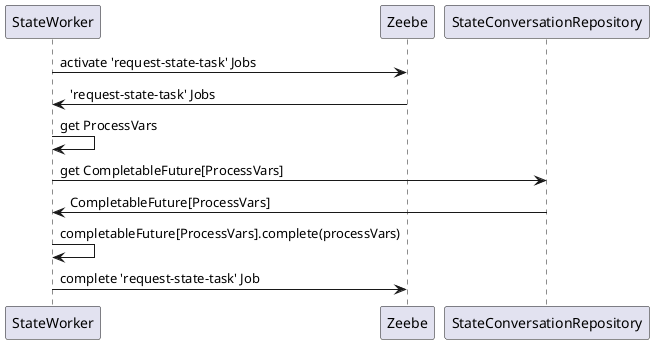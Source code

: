 @startuml
StateWorker -> Zeebe : activate 'request-state-task' Jobs
Zeebe -> StateWorker : 'request-state-task' Jobs
StateWorker -> StateWorker : get ProcessVars

StateWorker -> StateConversationRepository : get CompletableFuture[ProcessVars]
StateConversationRepository -> StateWorker : CompletableFuture[ProcessVars]

StateWorker -> StateWorker : completableFuture[ProcessVars].complete(processVars)

StateWorker -> Zeebe : complete 'request-state-task' Job
@enduml
